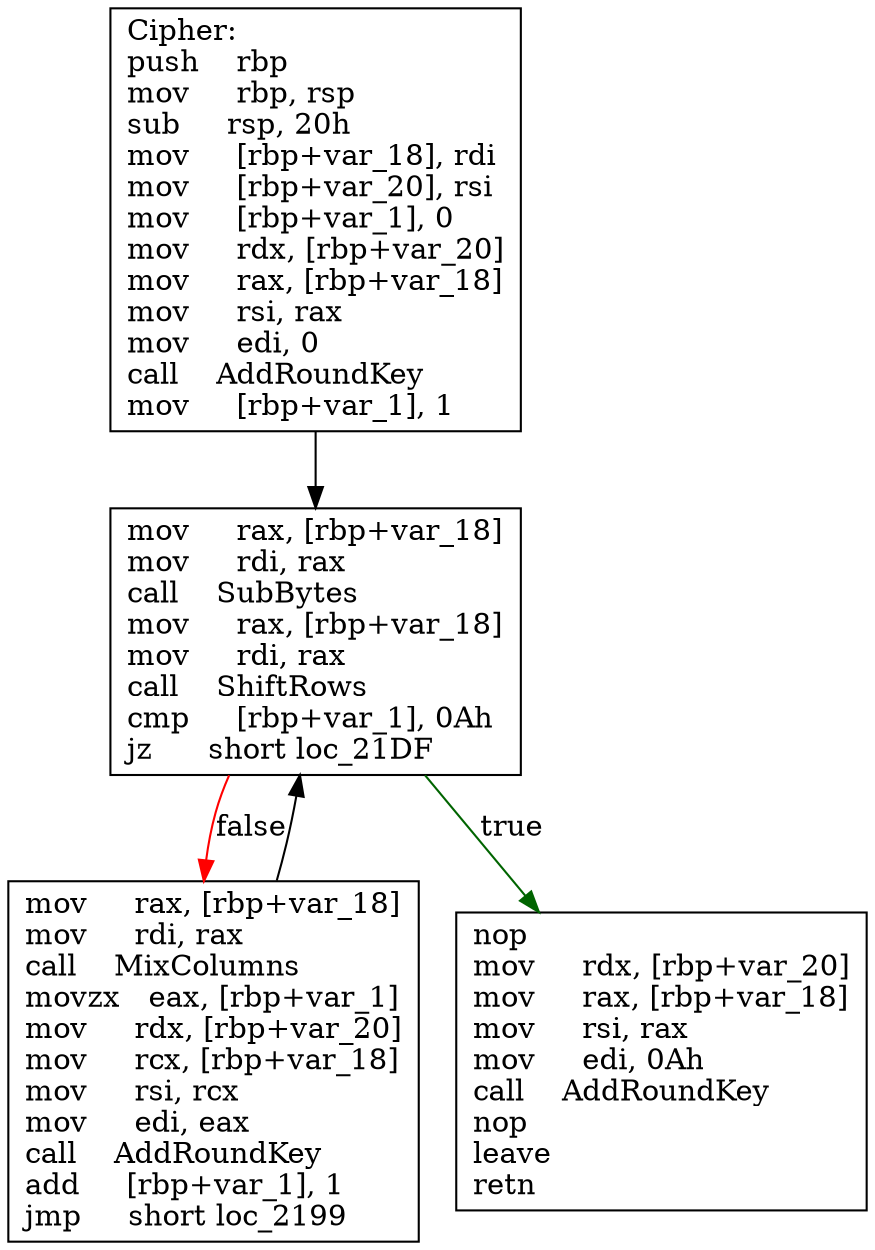 digraph "Cipher" {
	graph [
	];
	node [
		shape = "box"
	];
	edge [
	];
	"0" [
		label = "Cipher:\lpush    rbp\lmov     rbp, rsp\lsub     rsp, 20h\lmov     [rbp+var_18], rdi\lmov     [rbp+var_20], rsi\lmov     [rbp+var_1], 0\lmov     rdx, [rbp+var_20]\lmov     rax, [rbp+var_18]\lmov     rsi, rax\lmov     edi, 0\lcall    AddRoundKey\lmov     [rbp+var_1], 1\l"
	];
	"1" [
		label = "mov     rax, [rbp+var_18]\lmov     rdi, rax\lcall    SubBytes\lmov     rax, [rbp+var_18]\lmov     rdi, rax\lcall    ShiftRows\lcmp     [rbp+var_1], 0Ah\ljz      short loc_21DF\l"
	];
	"2" [
		label = "mov     rax, [rbp+var_18]\lmov     rdi, rax\lcall    MixColumns\lmovzx   eax, [rbp+var_1]\lmov     rdx, [rbp+var_20]\lmov     rcx, [rbp+var_18]\lmov     rsi, rcx\lmov     edi, eax\lcall    AddRoundKey\ladd     [rbp+var_1], 1\ljmp     short loc_2199\l"
	];
	"3" [
		label = "nop\lmov     rdx, [rbp+var_20]\lmov     rax, [rbp+var_18]\lmov     rsi, rax\lmov     edi, 0Ah\lcall    AddRoundKey\lnop\lleave\lretn\l"
	];
// node 0
	"0" -> "1" [ ];
// node 1
	"1" -> "2" [ label = "false", color = red ];
	"1" -> "3" [ label = "true", color = darkgreen ];
// node 2
	"2" -> "1" [ ];
// node 3
}
